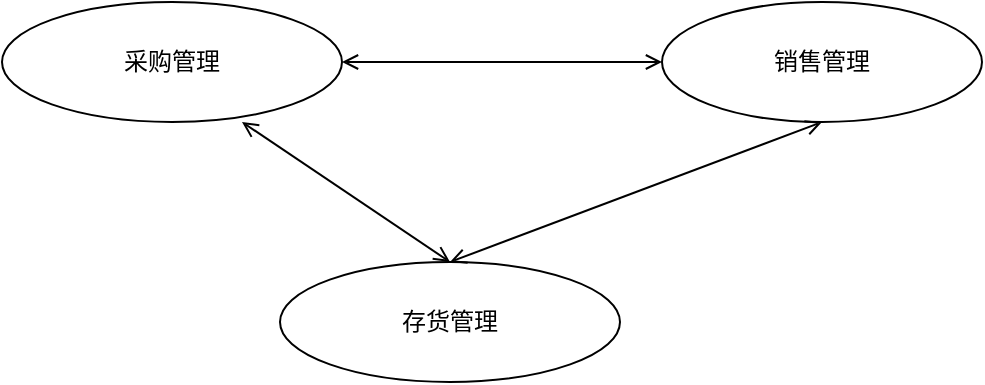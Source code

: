 <mxfile version="27.2.0">
  <diagram name="第 1 页" id="AxFR65FqJL532tHG_dSJ">
    <mxGraphModel dx="1174" dy="790" grid="1" gridSize="10" guides="1" tooltips="1" connect="1" arrows="1" fold="1" page="1" pageScale="1" pageWidth="827" pageHeight="1169" math="0" shadow="0">
      <root>
        <mxCell id="0" />
        <mxCell id="1" parent="0" />
        <mxCell id="1QqDAw7IWx45tSKUyhLu-5" value="采购管理" style="ellipse;whiteSpace=wrap;html=1;" parent="1" vertex="1">
          <mxGeometry x="190" y="300" width="170" height="60" as="geometry" />
        </mxCell>
        <mxCell id="1QqDAw7IWx45tSKUyhLu-6" value="销售管理" style="ellipse;whiteSpace=wrap;html=1;" parent="1" vertex="1">
          <mxGeometry x="520" y="300" width="160" height="60" as="geometry" />
        </mxCell>
        <mxCell id="1QqDAw7IWx45tSKUyhLu-7" value="存货管理" style="ellipse;whiteSpace=wrap;html=1;" parent="1" vertex="1">
          <mxGeometry x="329" y="430" width="170" height="60" as="geometry" />
        </mxCell>
        <mxCell id="1QqDAw7IWx45tSKUyhLu-8" value="" style="endArrow=open;startArrow=open;endFill=0;startFill=0;html=1;rounded=0;curved=0;" parent="1" edge="1">
          <mxGeometry width="160" relative="1" as="geometry">
            <mxPoint x="360" y="330" as="sourcePoint" />
            <mxPoint x="520" y="330" as="targetPoint" />
          </mxGeometry>
        </mxCell>
        <mxCell id="1QqDAw7IWx45tSKUyhLu-9" value="" style="endArrow=open;startArrow=open;endFill=0;startFill=0;html=1;rounded=0;curved=0;entryX=0.5;entryY=0;entryDx=0;entryDy=0;" parent="1" target="1QqDAw7IWx45tSKUyhLu-7" edge="1">
          <mxGeometry width="160" relative="1" as="geometry">
            <mxPoint x="310" y="360" as="sourcePoint" />
            <mxPoint x="470" y="360" as="targetPoint" />
          </mxGeometry>
        </mxCell>
        <mxCell id="1QqDAw7IWx45tSKUyhLu-10" value="" style="endArrow=open;startArrow=open;endFill=0;startFill=0;html=1;rounded=0;curved=0;entryX=0.5;entryY=1;entryDx=0;entryDy=0;" parent="1" target="1QqDAw7IWx45tSKUyhLu-6" edge="1">
          <mxGeometry width="160" relative="1" as="geometry">
            <mxPoint x="414" y="430" as="sourcePoint" />
            <mxPoint x="518" y="500" as="targetPoint" />
            <Array as="points" />
          </mxGeometry>
        </mxCell>
      </root>
    </mxGraphModel>
  </diagram>
</mxfile>
